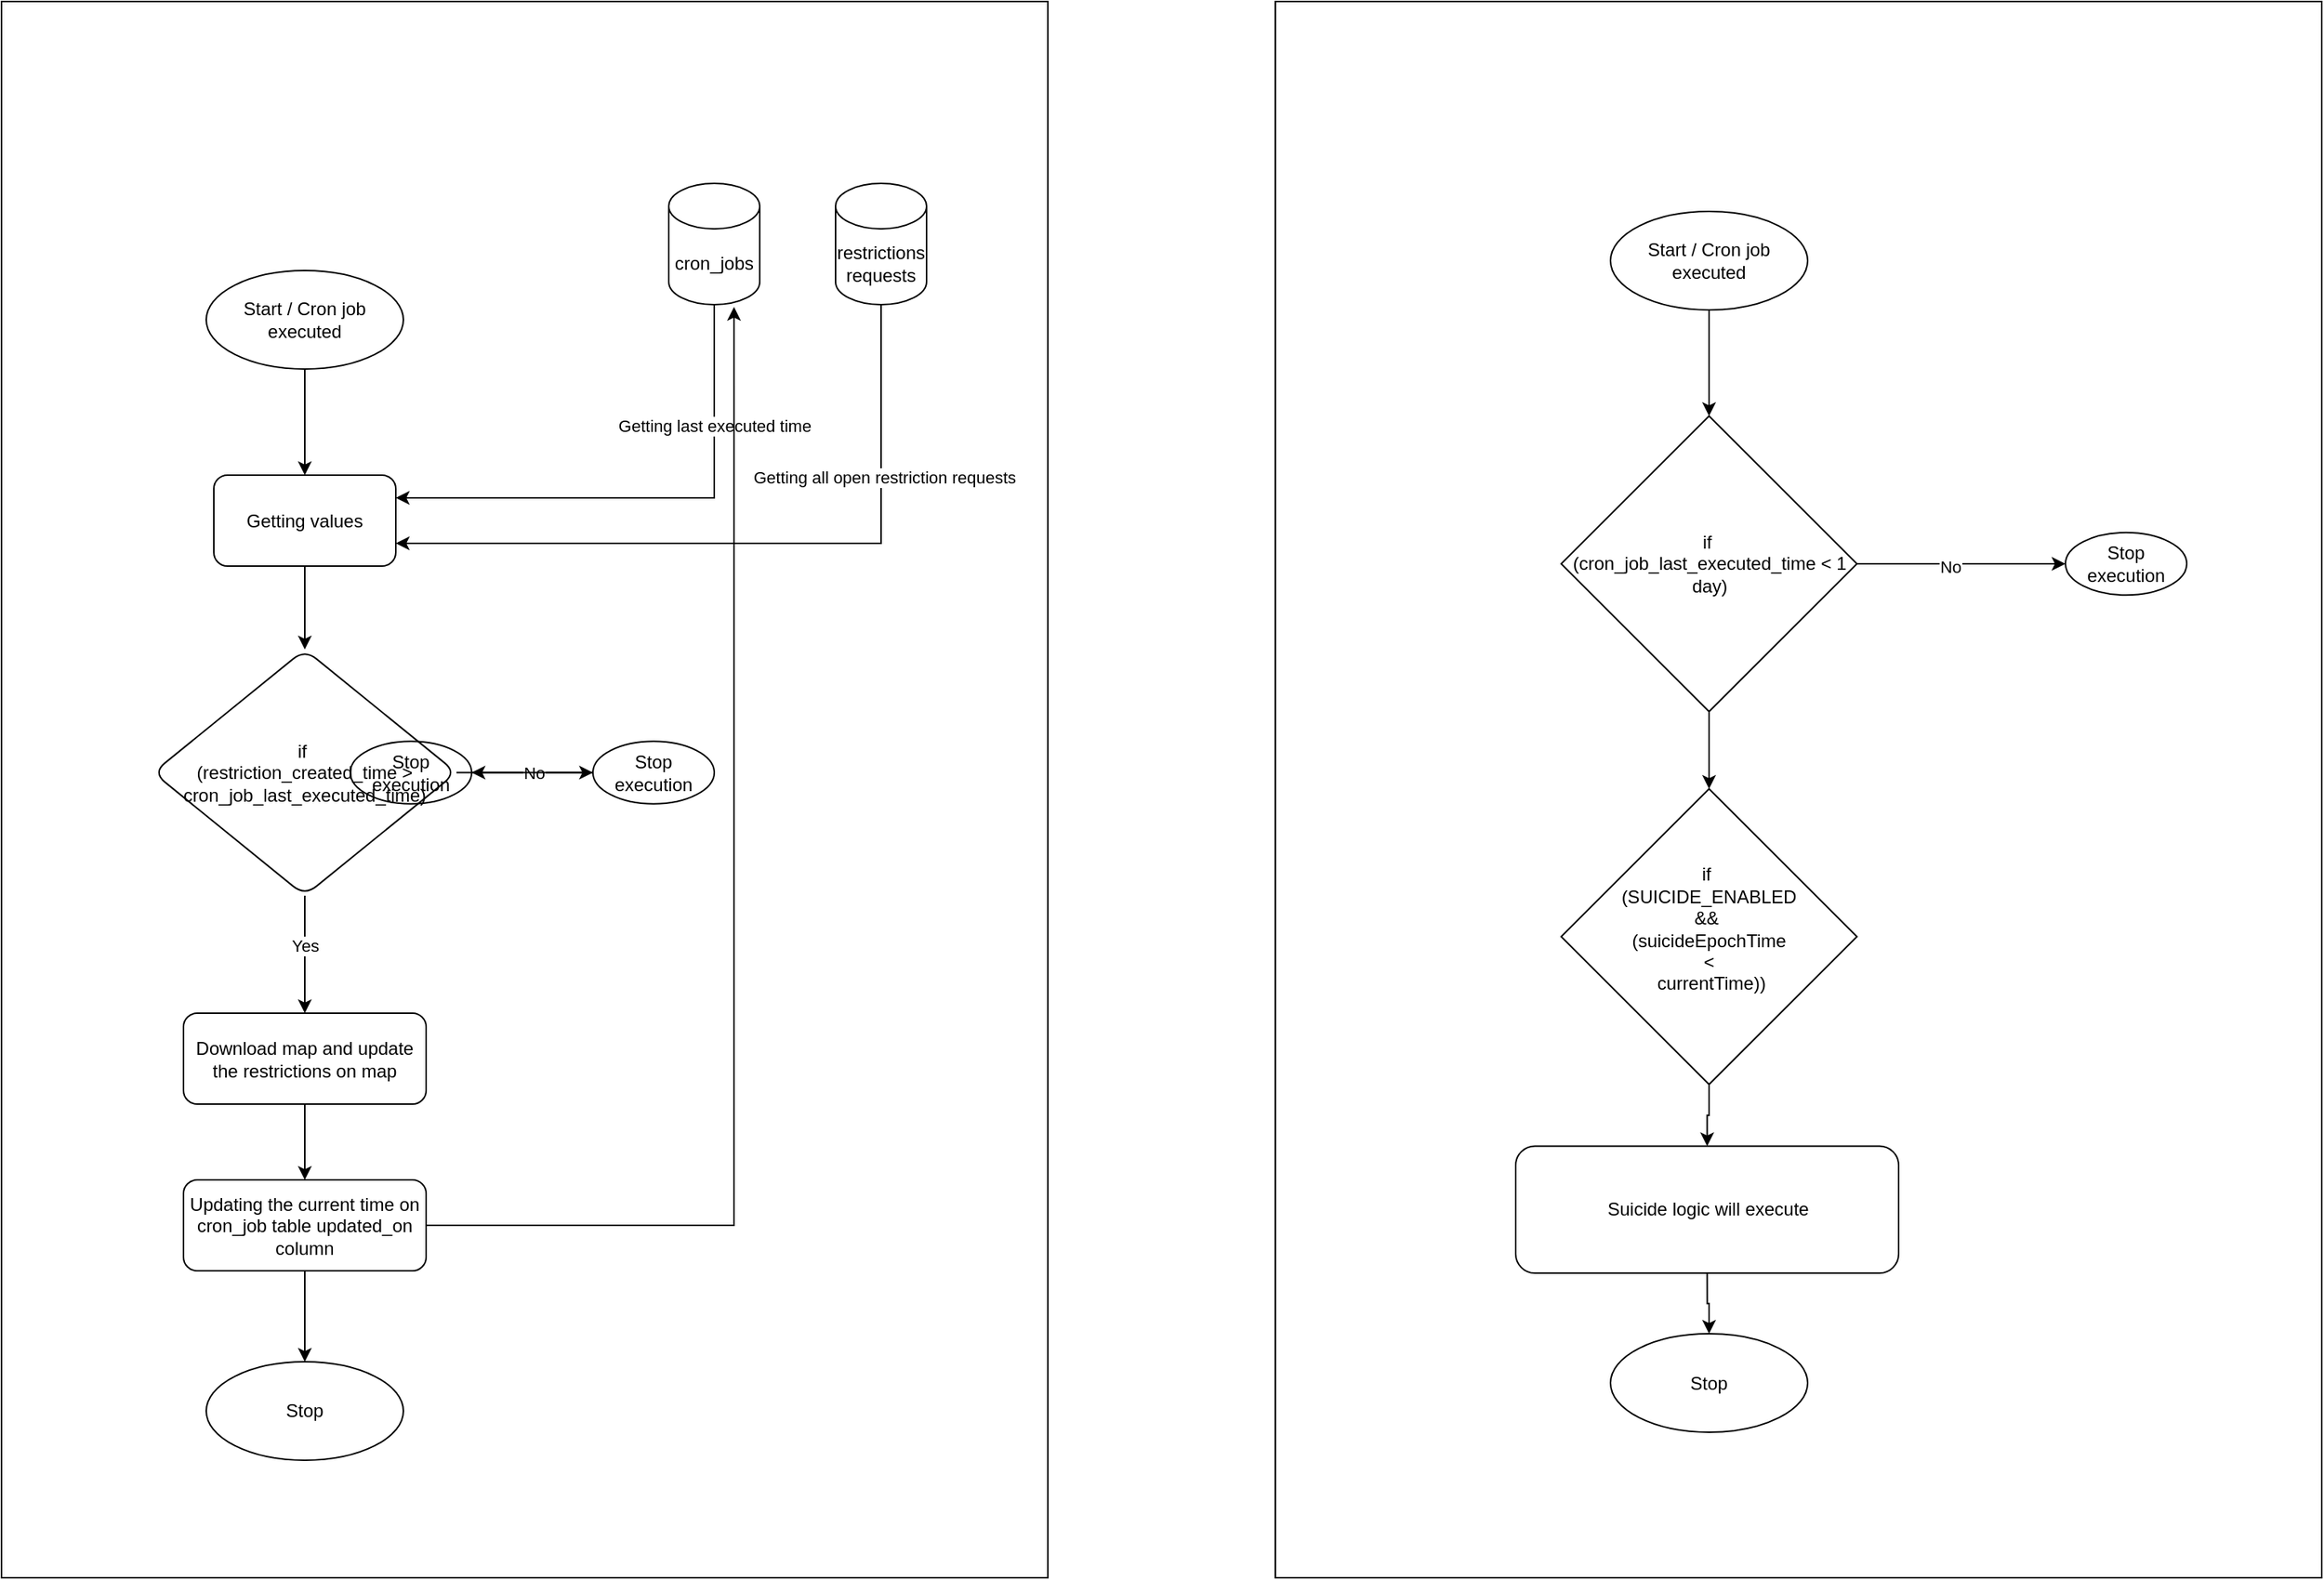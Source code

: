 <mxfile version="24.7.8">
  <diagram name="Page-1" id="vAOD8KEE5CEis8ILfhlD">
    <mxGraphModel dx="3284" dy="1728" grid="1" gridSize="10" guides="1" tooltips="1" connect="1" arrows="1" fold="1" page="1" pageScale="1" pageWidth="827" pageHeight="1169" math="0" shadow="0">
      <root>
        <mxCell id="0" />
        <mxCell id="1" parent="0" />
        <mxCell id="skjPZMmQEE1Fa7M3AOO7-1" value="" style="rounded=0;whiteSpace=wrap;html=1;fillColor=none;" vertex="1" parent="1">
          <mxGeometry x="70" y="60" width="690" height="1040" as="geometry" />
        </mxCell>
        <mxCell id="stXpBWwS-PEf_fCnOzC--5" value="" style="edgeStyle=orthogonalEdgeStyle;rounded=0;orthogonalLoop=1;jettySize=auto;html=1;" parent="1" source="stXpBWwS-PEf_fCnOzC--1" target="stXpBWwS-PEf_fCnOzC--4" edge="1">
          <mxGeometry relative="1" as="geometry" />
        </mxCell>
        <mxCell id="stXpBWwS-PEf_fCnOzC--1" value="Start / Cron job executed" style="ellipse;whiteSpace=wrap;html=1;fillColor=none;" parent="1" vertex="1">
          <mxGeometry x="205" y="237.5" width="130" height="65" as="geometry" />
        </mxCell>
        <mxCell id="stXpBWwS-PEf_fCnOzC--14" value="" style="edgeStyle=orthogonalEdgeStyle;rounded=0;orthogonalLoop=1;jettySize=auto;html=1;" parent="1" source="stXpBWwS-PEf_fCnOzC--4" target="stXpBWwS-PEf_fCnOzC--13" edge="1">
          <mxGeometry relative="1" as="geometry" />
        </mxCell>
        <mxCell id="stXpBWwS-PEf_fCnOzC--4" value="Getting values" style="rounded=1;whiteSpace=wrap;html=1;fillColor=none;" parent="1" vertex="1">
          <mxGeometry x="210" y="372.5" width="120" height="60" as="geometry" />
        </mxCell>
        <mxCell id="stXpBWwS-PEf_fCnOzC--7" style="edgeStyle=orthogonalEdgeStyle;rounded=0;orthogonalLoop=1;jettySize=auto;html=1;exitX=0.5;exitY=1;exitDx=0;exitDy=0;exitPerimeter=0;" parent="1" source="stXpBWwS-PEf_fCnOzC--6" edge="1">
          <mxGeometry relative="1" as="geometry">
            <mxPoint x="330" y="387.5" as="targetPoint" />
            <Array as="points">
              <mxPoint x="490" y="387.5" />
              <mxPoint x="330" y="387.5" />
            </Array>
          </mxGeometry>
        </mxCell>
        <mxCell id="stXpBWwS-PEf_fCnOzC--9" value="Getting last executed time" style="edgeLabel;html=1;align=center;verticalAlign=middle;resizable=0;points=[];" parent="stXpBWwS-PEf_fCnOzC--7" vertex="1" connectable="0">
          <mxGeometry x="-0.525" relative="1" as="geometry">
            <mxPoint as="offset" />
          </mxGeometry>
        </mxCell>
        <mxCell id="stXpBWwS-PEf_fCnOzC--6" value="cron_jobs" style="shape=cylinder3;whiteSpace=wrap;html=1;boundedLbl=1;backgroundOutline=1;size=15;fillColor=none;" parent="1" vertex="1">
          <mxGeometry x="510" y="180" width="60" height="80" as="geometry" />
        </mxCell>
        <mxCell id="stXpBWwS-PEf_fCnOzC--11" style="edgeStyle=orthogonalEdgeStyle;rounded=0;orthogonalLoop=1;jettySize=auto;html=1;exitX=0.5;exitY=1;exitDx=0;exitDy=0;exitPerimeter=0;entryX=1;entryY=0.75;entryDx=0;entryDy=0;" parent="1" source="stXpBWwS-PEf_fCnOzC--10" target="stXpBWwS-PEf_fCnOzC--4" edge="1">
          <mxGeometry relative="1" as="geometry" />
        </mxCell>
        <mxCell id="stXpBWwS-PEf_fCnOzC--12" value="Getting all open restriction requests" style="edgeLabel;html=1;align=center;verticalAlign=middle;resizable=0;points=[];" parent="stXpBWwS-PEf_fCnOzC--11" vertex="1" connectable="0">
          <mxGeometry x="-0.524" y="2" relative="1" as="geometry">
            <mxPoint as="offset" />
          </mxGeometry>
        </mxCell>
        <mxCell id="stXpBWwS-PEf_fCnOzC--10" value="restrictions requests" style="shape=cylinder3;whiteSpace=wrap;html=1;boundedLbl=1;backgroundOutline=1;size=15;fillColor=none;" parent="1" vertex="1">
          <mxGeometry x="620" y="180" width="60" height="80" as="geometry" />
        </mxCell>
        <mxCell id="stXpBWwS-PEf_fCnOzC--16" value="" style="edgeStyle=orthogonalEdgeStyle;rounded=0;orthogonalLoop=1;jettySize=auto;html=1;" parent="1" source="stXpBWwS-PEf_fCnOzC--13" target="stXpBWwS-PEf_fCnOzC--15" edge="1">
          <mxGeometry relative="1" as="geometry" />
        </mxCell>
        <mxCell id="stXpBWwS-PEf_fCnOzC--17" value="No" style="edgeLabel;html=1;align=center;verticalAlign=middle;resizable=0;points=[];" parent="stXpBWwS-PEf_fCnOzC--16" vertex="1" connectable="0">
          <mxGeometry x="-0.175" y="-2" relative="1" as="geometry">
            <mxPoint x="14" y="-2" as="offset" />
          </mxGeometry>
        </mxCell>
        <mxCell id="stXpBWwS-PEf_fCnOzC--19" value="" style="edgeStyle=orthogonalEdgeStyle;rounded=0;orthogonalLoop=1;jettySize=auto;html=1;" parent="1" source="stXpBWwS-PEf_fCnOzC--13" target="stXpBWwS-PEf_fCnOzC--18" edge="1">
          <mxGeometry relative="1" as="geometry" />
        </mxCell>
        <mxCell id="stXpBWwS-PEf_fCnOzC--34" value="Yes" style="edgeLabel;html=1;align=center;verticalAlign=middle;resizable=0;points=[];" parent="stXpBWwS-PEf_fCnOzC--19" vertex="1" connectable="0">
          <mxGeometry x="-0.161" relative="1" as="geometry">
            <mxPoint as="offset" />
          </mxGeometry>
        </mxCell>
        <mxCell id="stXpBWwS-PEf_fCnOzC--13" value="if&amp;nbsp;&lt;div&gt;(restriction_created_time &amp;gt; cron_job_last_executed_time)&lt;/div&gt;" style="rhombus;whiteSpace=wrap;html=1;rounded=1;fillColor=none;" parent="1" vertex="1">
          <mxGeometry x="170" y="487.5" width="200" height="162.5" as="geometry" />
        </mxCell>
        <mxCell id="skjPZMmQEE1Fa7M3AOO7-6" value="" style="edgeStyle=orthogonalEdgeStyle;rounded=0;orthogonalLoop=1;jettySize=auto;html=1;" edge="1" parent="1" source="stXpBWwS-PEf_fCnOzC--15" target="skjPZMmQEE1Fa7M3AOO7-5">
          <mxGeometry relative="1" as="geometry" />
        </mxCell>
        <mxCell id="stXpBWwS-PEf_fCnOzC--15" value="Stop execution" style="ellipse;whiteSpace=wrap;html=1;rounded=1;fillColor=none;" parent="1" vertex="1">
          <mxGeometry x="460" y="548.13" width="80" height="41.25" as="geometry" />
        </mxCell>
        <mxCell id="stXpBWwS-PEf_fCnOzC--23" value="" style="edgeStyle=orthogonalEdgeStyle;rounded=0;orthogonalLoop=1;jettySize=auto;html=1;" parent="1" source="stXpBWwS-PEf_fCnOzC--18" target="stXpBWwS-PEf_fCnOzC--22" edge="1">
          <mxGeometry relative="1" as="geometry" />
        </mxCell>
        <mxCell id="stXpBWwS-PEf_fCnOzC--18" value="Download map and update the restrictions on map" style="whiteSpace=wrap;html=1;rounded=1;fillColor=none;" parent="1" vertex="1">
          <mxGeometry x="190" y="727.5" width="160" height="60" as="geometry" />
        </mxCell>
        <mxCell id="stXpBWwS-PEf_fCnOzC--25" style="edgeStyle=orthogonalEdgeStyle;rounded=0;orthogonalLoop=1;jettySize=auto;html=1;exitX=1;exitY=0.5;exitDx=0;exitDy=0;entryX=0.717;entryY=1.019;entryDx=0;entryDy=0;entryPerimeter=0;" parent="1" source="stXpBWwS-PEf_fCnOzC--22" target="stXpBWwS-PEf_fCnOzC--6" edge="1">
          <mxGeometry relative="1" as="geometry">
            <mxPoint x="620" y="497.5" as="targetPoint" />
          </mxGeometry>
        </mxCell>
        <mxCell id="stXpBWwS-PEf_fCnOzC--27" value="" style="edgeStyle=orthogonalEdgeStyle;rounded=0;orthogonalLoop=1;jettySize=auto;html=1;" parent="1" source="stXpBWwS-PEf_fCnOzC--22" edge="1">
          <mxGeometry relative="1" as="geometry">
            <mxPoint x="270" y="957.5" as="targetPoint" />
          </mxGeometry>
        </mxCell>
        <mxCell id="stXpBWwS-PEf_fCnOzC--22" value="Updating the current time on cron_job table updated_on column" style="whiteSpace=wrap;html=1;rounded=1;fillColor=none;" parent="1" vertex="1">
          <mxGeometry x="190" y="837.5" width="160" height="60" as="geometry" />
        </mxCell>
        <mxCell id="stXpBWwS-PEf_fCnOzC--33" value="Stop" style="ellipse;whiteSpace=wrap;html=1;fillColor=none;" parent="1" vertex="1">
          <mxGeometry x="205" y="957.5" width="130" height="65" as="geometry" />
        </mxCell>
        <mxCell id="skjPZMmQEE1Fa7M3AOO7-4" value="" style="edgeStyle=orthogonalEdgeStyle;rounded=0;orthogonalLoop=1;jettySize=auto;html=1;" edge="1" parent="1" source="skjPZMmQEE1Fa7M3AOO7-2" target="skjPZMmQEE1Fa7M3AOO7-3">
          <mxGeometry relative="1" as="geometry" />
        </mxCell>
        <mxCell id="skjPZMmQEE1Fa7M3AOO7-2" value="Start / Cron job executed" style="ellipse;whiteSpace=wrap;html=1;fillColor=none;" vertex="1" parent="1">
          <mxGeometry x="1131" y="198.5" width="130" height="65" as="geometry" />
        </mxCell>
        <mxCell id="skjPZMmQEE1Fa7M3AOO7-8" style="edgeStyle=orthogonalEdgeStyle;rounded=0;orthogonalLoop=1;jettySize=auto;html=1;exitX=1;exitY=0.5;exitDx=0;exitDy=0;entryX=0;entryY=0.5;entryDx=0;entryDy=0;" edge="1" parent="1" source="skjPZMmQEE1Fa7M3AOO7-3" target="skjPZMmQEE1Fa7M3AOO7-7">
          <mxGeometry relative="1" as="geometry" />
        </mxCell>
        <mxCell id="skjPZMmQEE1Fa7M3AOO7-9" value="No" style="edgeLabel;html=1;align=center;verticalAlign=middle;resizable=0;points=[];" vertex="1" connectable="0" parent="skjPZMmQEE1Fa7M3AOO7-8">
          <mxGeometry x="-0.107" y="-2" relative="1" as="geometry">
            <mxPoint as="offset" />
          </mxGeometry>
        </mxCell>
        <mxCell id="skjPZMmQEE1Fa7M3AOO7-14" value="" style="edgeStyle=orthogonalEdgeStyle;rounded=0;orthogonalLoop=1;jettySize=auto;html=1;" edge="1" parent="1" source="skjPZMmQEE1Fa7M3AOO7-3" target="skjPZMmQEE1Fa7M3AOO7-13">
          <mxGeometry relative="1" as="geometry" />
        </mxCell>
        <mxCell id="skjPZMmQEE1Fa7M3AOO7-3" value="if&amp;nbsp;&lt;div&gt;(cron_job_last_executed_time &amp;lt; 1 day)&lt;/div&gt;" style="rhombus;whiteSpace=wrap;html=1;fillColor=none;" vertex="1" parent="1">
          <mxGeometry x="1098.5" y="333.5" width="195" height="195" as="geometry" />
        </mxCell>
        <mxCell id="skjPZMmQEE1Fa7M3AOO7-5" value="Stop execution" style="ellipse;whiteSpace=wrap;html=1;rounded=1;fillColor=none;" vertex="1" parent="1">
          <mxGeometry x="300" y="548.13" width="80" height="41.25" as="geometry" />
        </mxCell>
        <mxCell id="skjPZMmQEE1Fa7M3AOO7-7" value="Stop execution" style="ellipse;whiteSpace=wrap;html=1;rounded=1;fillColor=none;" vertex="1" parent="1">
          <mxGeometry x="1431" y="410.38" width="80" height="41.25" as="geometry" />
        </mxCell>
        <mxCell id="skjPZMmQEE1Fa7M3AOO7-18" value="" style="edgeStyle=orthogonalEdgeStyle;rounded=0;orthogonalLoop=1;jettySize=auto;html=1;" edge="1" parent="1" source="skjPZMmQEE1Fa7M3AOO7-13" target="skjPZMmQEE1Fa7M3AOO7-17">
          <mxGeometry relative="1" as="geometry" />
        </mxCell>
        <mxCell id="skjPZMmQEE1Fa7M3AOO7-13" value="" style="rhombus;whiteSpace=wrap;html=1;fillColor=none;" vertex="1" parent="1">
          <mxGeometry x="1098.5" y="579.5" width="195" height="195" as="geometry" />
        </mxCell>
        <mxCell id="skjPZMmQEE1Fa7M3AOO7-15" value="if&amp;nbsp;&lt;div&gt;(SUICIDE_ENABLED &amp;amp;&amp;amp;&amp;nbsp; &amp;nbsp;(suicideEpochTime&amp;nbsp;&lt;/div&gt;&lt;div&gt;&amp;lt;&lt;/div&gt;&lt;div&gt;&amp;nbsp;currentTime))&lt;/div&gt;" style="text;html=1;align=center;verticalAlign=middle;whiteSpace=wrap;rounded=0;" vertex="1" parent="1">
          <mxGeometry x="1166" y="657" width="60" height="30" as="geometry" />
        </mxCell>
        <mxCell id="skjPZMmQEE1Fa7M3AOO7-20" style="edgeStyle=orthogonalEdgeStyle;rounded=0;orthogonalLoop=1;jettySize=auto;html=1;exitX=0.5;exitY=1;exitDx=0;exitDy=0;entryX=0.5;entryY=0;entryDx=0;entryDy=0;" edge="1" parent="1" source="skjPZMmQEE1Fa7M3AOO7-17" target="skjPZMmQEE1Fa7M3AOO7-19">
          <mxGeometry relative="1" as="geometry" />
        </mxCell>
        <mxCell id="skjPZMmQEE1Fa7M3AOO7-17" value="Suicide logic will execute" style="rounded=1;whiteSpace=wrap;html=1;fillColor=none;" vertex="1" parent="1">
          <mxGeometry x="1068.5" y="815.25" width="252.5" height="83.75" as="geometry" />
        </mxCell>
        <mxCell id="skjPZMmQEE1Fa7M3AOO7-19" value="Stop" style="ellipse;whiteSpace=wrap;html=1;fillColor=none;" vertex="1" parent="1">
          <mxGeometry x="1131" y="939" width="130" height="65" as="geometry" />
        </mxCell>
        <mxCell id="skjPZMmQEE1Fa7M3AOO7-21" value="" style="rounded=0;whiteSpace=wrap;html=1;fillColor=none;" vertex="1" parent="1">
          <mxGeometry x="910" y="60" width="690" height="1040" as="geometry" />
        </mxCell>
      </root>
    </mxGraphModel>
  </diagram>
</mxfile>
